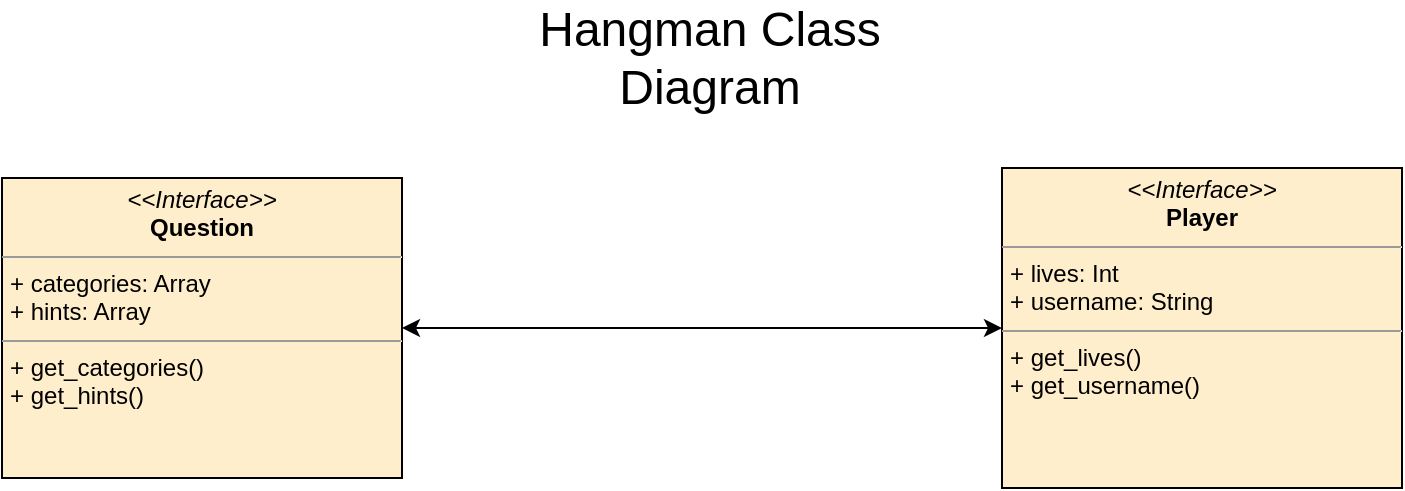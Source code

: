 <mxfile version="21.0.7" type="github">
  <diagram id="GU45LrbkW1xalYTblJYw" name="Halaman-2">
    <mxGraphModel dx="918" dy="374" grid="1" gridSize="10" guides="1" tooltips="1" connect="1" arrows="1" fold="1" page="1" pageScale="1" pageWidth="827" pageHeight="1169" math="0" shadow="0">
      <root>
        <mxCell id="0" />
        <mxCell id="1" parent="0" />
        <mxCell id="PgEtGas0cAjA2NafbY3M-2" value="&lt;p style=&quot;margin:0px;margin-top:4px;text-align:center;&quot;&gt;&lt;i&gt;&amp;lt;&amp;lt;Interface&amp;gt;&amp;gt;&lt;/i&gt;&lt;br&gt;&lt;b&gt;Question&lt;/b&gt;&lt;/p&gt;&lt;hr size=&quot;1&quot;&gt;&lt;p style=&quot;margin:0px;margin-left:4px;&quot;&gt;+ categories: Arra&lt;span style=&quot;background-color: initial;&quot;&gt;y&lt;/span&gt;&lt;/p&gt;&lt;p style=&quot;margin:0px;margin-left:4px;&quot;&gt;+ hints: Array&lt;/p&gt;&lt;hr size=&quot;1&quot;&gt;&lt;p style=&quot;margin:0px;margin-left:4px;&quot;&gt;+ get_categories()&lt;br&gt;+ get_hints()&lt;/p&gt;" style="verticalAlign=top;align=left;overflow=fill;fontSize=12;fontFamily=Helvetica;html=1;whiteSpace=wrap;fillColor=#FFEECC;" parent="1" vertex="1">
          <mxGeometry x="60" y="125" width="200" height="150" as="geometry" />
        </mxCell>
        <mxCell id="PgEtGas0cAjA2NafbY3M-3" value="&lt;p style=&quot;margin:0px;margin-top:4px;text-align:center;&quot;&gt;&lt;i&gt;&amp;lt;&amp;lt;Interface&amp;gt;&amp;gt;&lt;/i&gt;&lt;br&gt;&lt;b&gt;Player&lt;/b&gt;&lt;/p&gt;&lt;hr size=&quot;1&quot;&gt;&lt;p style=&quot;margin:0px;margin-left:4px;&quot;&gt;+ lives: Int&lt;br&gt;&lt;/p&gt;&lt;p style=&quot;margin:0px;margin-left:4px;&quot;&gt;+ username: String&lt;/p&gt;&lt;hr size=&quot;1&quot;&gt;&lt;p style=&quot;margin:0px;margin-left:4px;&quot;&gt;+ get_lives()&lt;br&gt;&lt;/p&gt;&lt;p style=&quot;margin:0px;margin-left:4px;&quot;&gt;+ get_username()&lt;/p&gt;" style="verticalAlign=top;align=left;overflow=fill;fontSize=12;fontFamily=Helvetica;html=1;whiteSpace=wrap;fillColor=#FFEECC;" parent="1" vertex="1">
          <mxGeometry x="560" y="120" width="200" height="160" as="geometry" />
        </mxCell>
        <mxCell id="M4ffaZ215YBLlQlVMZyR-1" value="" style="endArrow=classic;startArrow=classic;html=1;rounded=0;entryX=0;entryY=0.5;entryDx=0;entryDy=0;exitX=1;exitY=0.5;exitDx=0;exitDy=0;" parent="1" source="PgEtGas0cAjA2NafbY3M-2" target="PgEtGas0cAjA2NafbY3M-3" edge="1">
          <mxGeometry width="50" height="50" relative="1" as="geometry">
            <mxPoint x="800" y="420" as="sourcePoint" />
            <mxPoint x="850" y="370" as="targetPoint" />
          </mxGeometry>
        </mxCell>
        <mxCell id="M4ffaZ215YBLlQlVMZyR-2" value="&lt;font style=&quot;font-size: 24px;&quot;&gt;Hangman Class Diagram&lt;/font&gt;" style="text;html=1;strokeColor=none;fillColor=none;align=center;verticalAlign=middle;whiteSpace=wrap;rounded=0;" parent="1" vertex="1">
          <mxGeometry x="289" y="50" width="250" height="30" as="geometry" />
        </mxCell>
      </root>
    </mxGraphModel>
  </diagram>
</mxfile>
